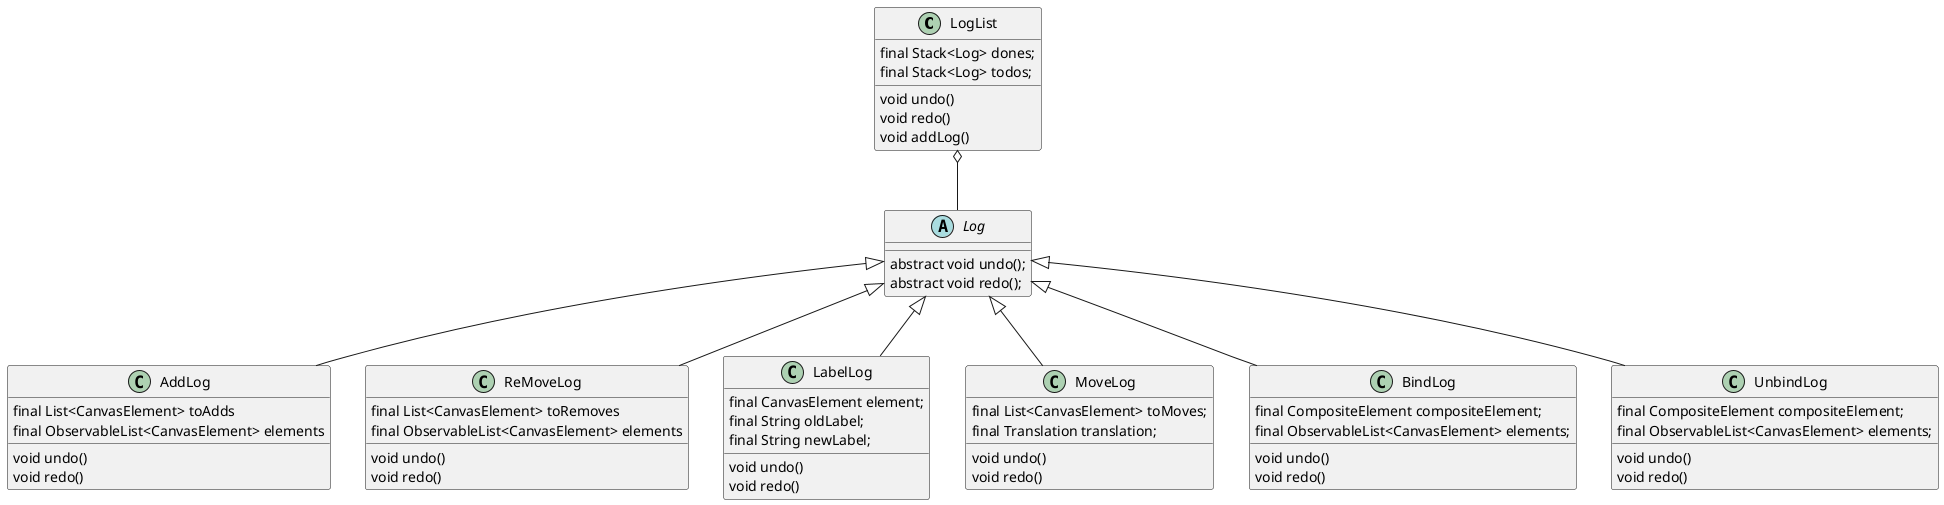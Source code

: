 @startuml log
class LogList {
    final Stack<Log> dones;
    final Stack<Log> todos;

    void undo()
    void redo()
    void addLog()
}

LogList o-- Log

abstract class Log {
    abstract void undo();
    abstract void redo();
}

class AddLog extends Log {
    final List<CanvasElement> toAdds
    final ObservableList<CanvasElement> elements

    void undo()
    void redo()
}

class ReMoveLog extends Log {
    final List<CanvasElement> toRemoves
    final ObservableList<CanvasElement> elements

    void undo()
    void redo()
}

class LabelLog extends Log {
    final CanvasElement element;
    final String oldLabel;
    final String newLabel;

    void undo()
    void redo()
}

class MoveLog extends Log {   
    final List<CanvasElement> toMoves;
    final Translation translation;

    void undo()
    void redo()
}

class BindLog extends Log {
    final CompositeElement compositeElement;
    final ObservableList<CanvasElement> elements;

    void undo()
    void redo()
}

class UnbindLog extends Log {
    final CompositeElement compositeElement;
    final ObservableList<CanvasElement> elements;
    
    void undo()
    void redo()
}

@enduml